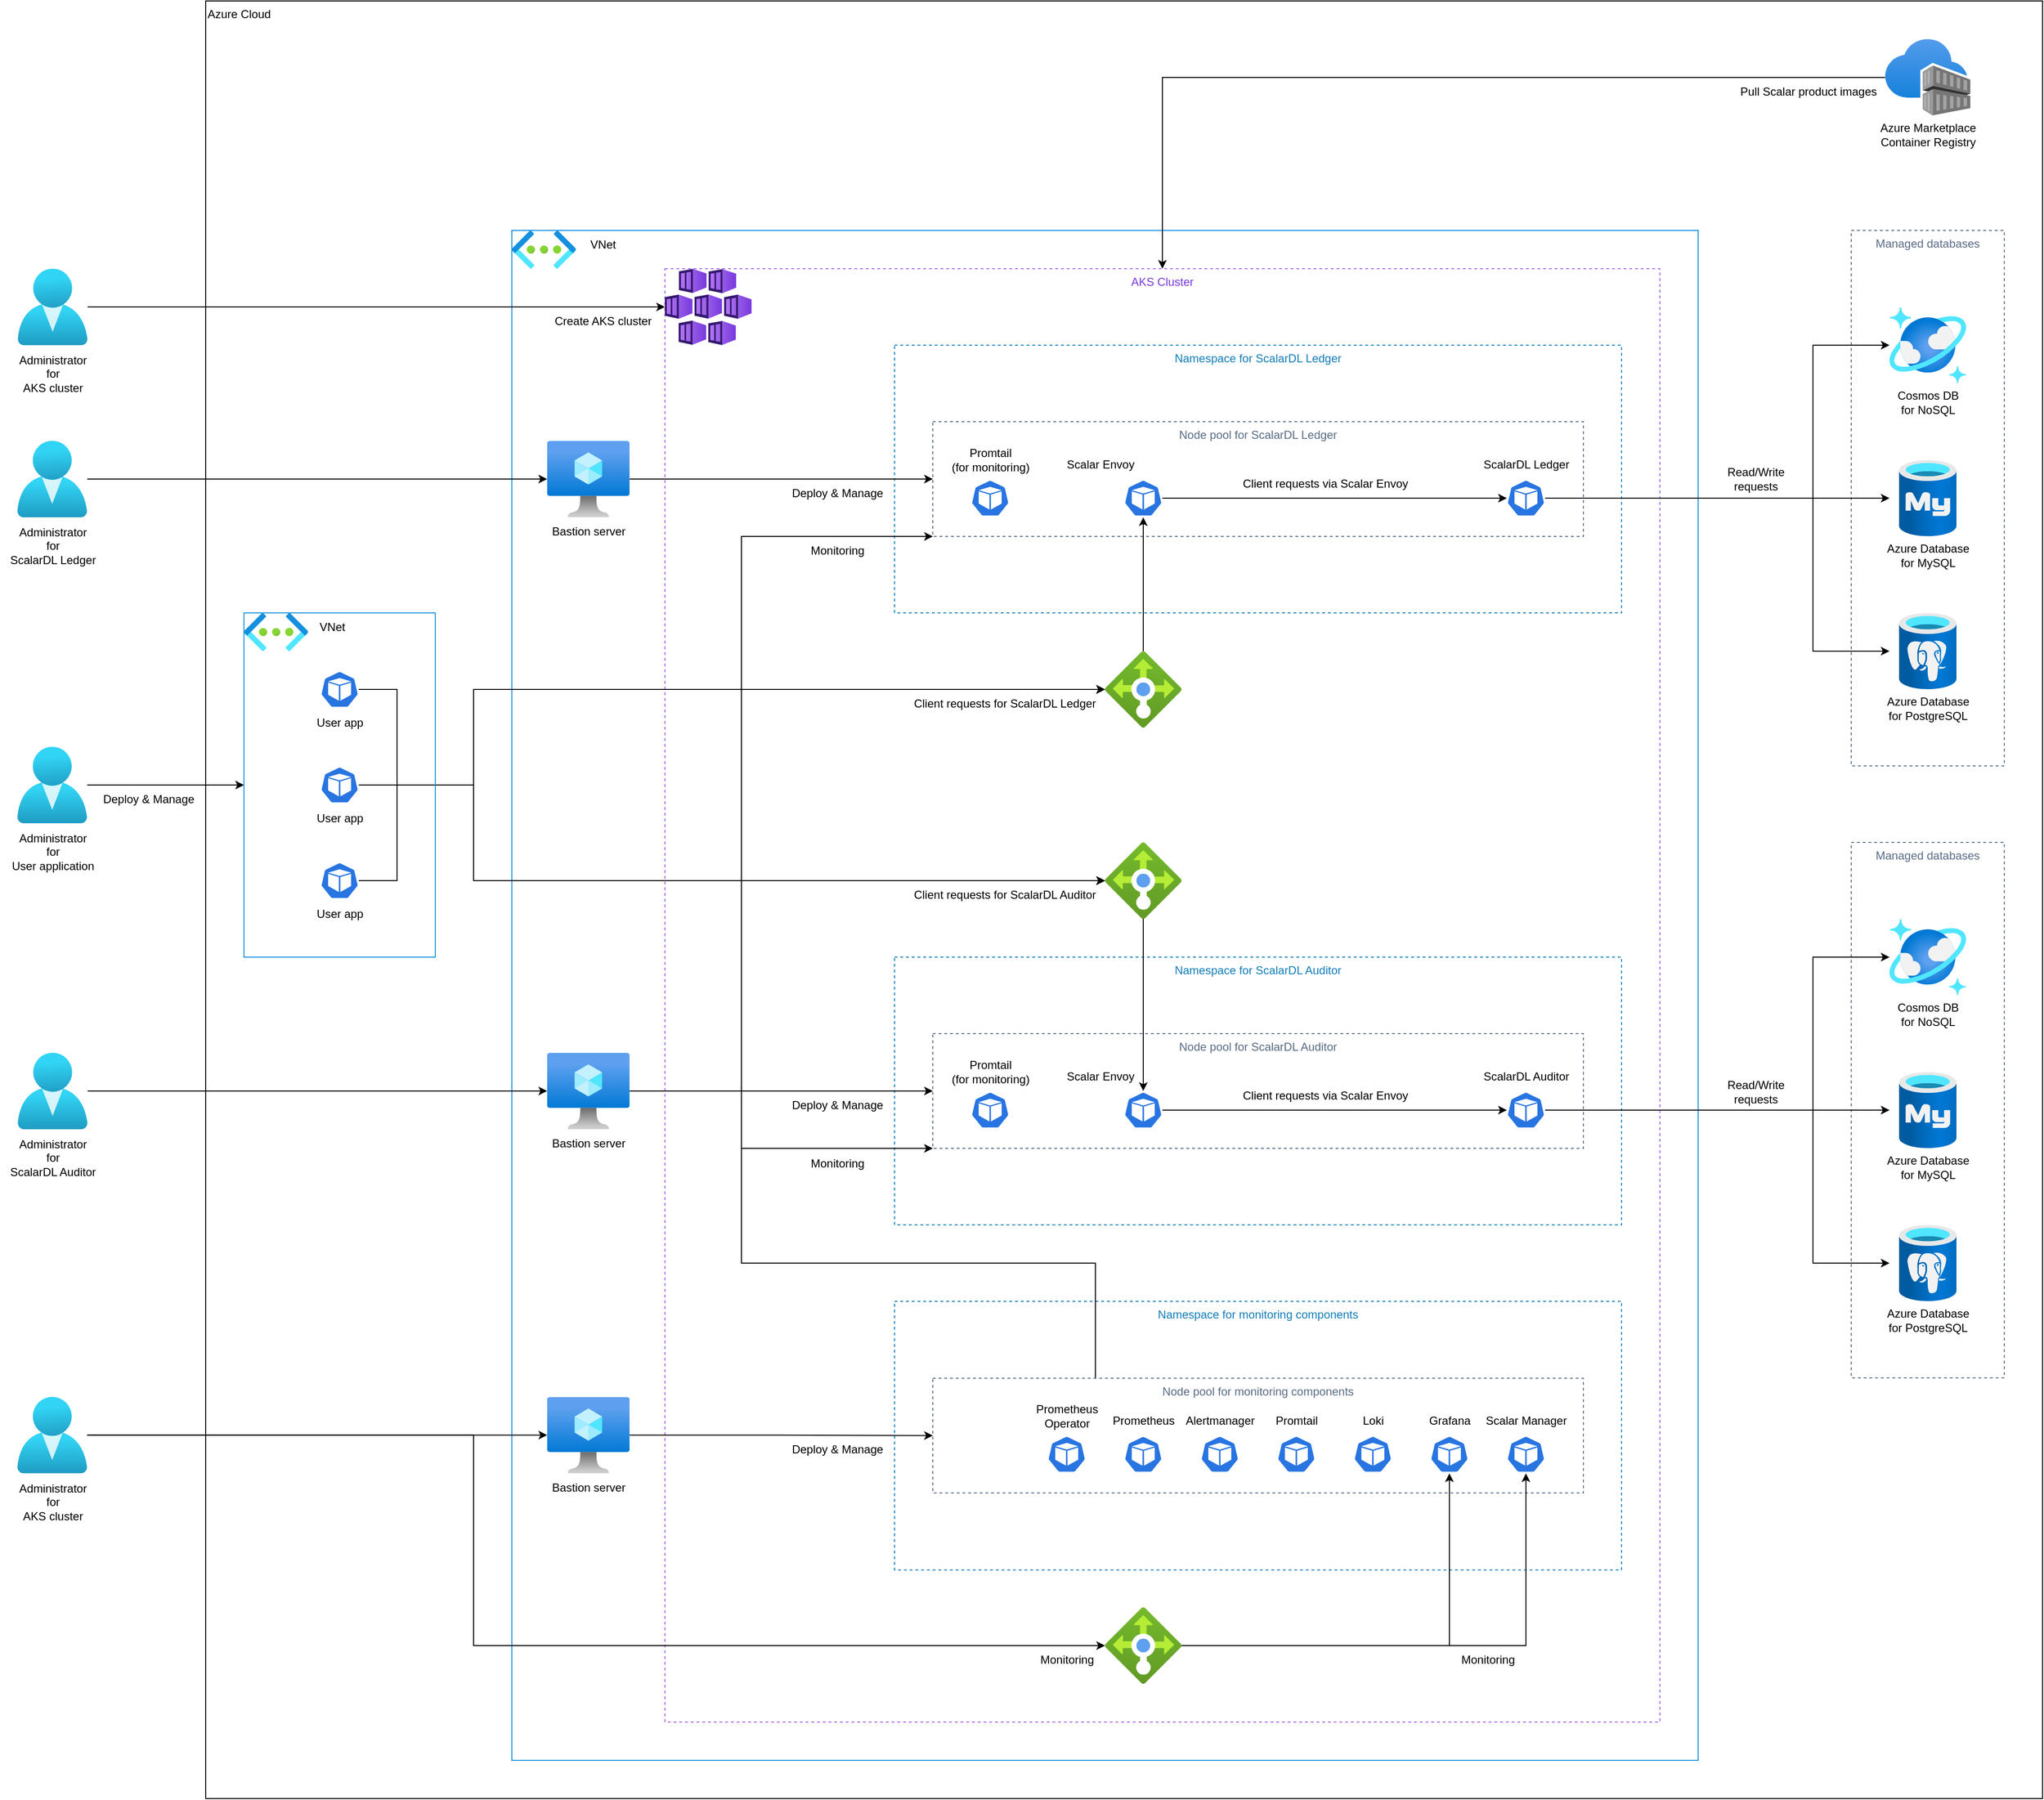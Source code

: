 <mxfile version="21.5.0" type="google">
  <diagram id="od8Rnb8N7IRgNO0WA-l_" name="ページ1">
    <mxGraphModel grid="1" page="1" gridSize="10" guides="1" tooltips="1" connect="1" arrows="1" fold="1" pageScale="1" pageWidth="827" pageHeight="1169" math="0" shadow="0">
      <root>
        <mxCell id="0" />
        <mxCell id="1" parent="0" />
        <mxCell id="UtOP1kqGwqF7ZHsXyCKP-4" style="edgeStyle=orthogonalEdgeStyle;rounded=0;orthogonalLoop=1;jettySize=auto;html=1;" edge="1" parent="1" source="lfk6WiDXfvXD1CINPozg-5" target="ld51Vf0XXrK7iPBP93IV-2">
          <mxGeometry relative="1" as="geometry">
            <Array as="points">
              <mxPoint x="-880" y="800" />
              <mxPoint x="-880" y="900" />
              <mxPoint x="-800" y="900" />
              <mxPoint x="-800" y="1000" />
            </Array>
            <mxPoint x="-920" y="812.96" as="sourcePoint" />
            <mxPoint x="-140" y="1000.034" as="targetPoint" />
          </mxGeometry>
        </mxCell>
        <mxCell id="UtOP1kqGwqF7ZHsXyCKP-8" style="edgeStyle=orthogonalEdgeStyle;rounded=0;orthogonalLoop=1;jettySize=auto;html=1;" edge="1" parent="1" source="lfk6WiDXfvXD1CINPozg-6" target="ld51Vf0XXrK7iPBP93IV-2">
          <mxGeometry relative="1" as="geometry">
            <Array as="points">
              <mxPoint x="-880" y="1000" />
              <mxPoint x="-880" y="900" />
              <mxPoint x="-800" y="900" />
              <mxPoint x="-800" y="1000" />
            </Array>
            <mxPoint x="-920" y="987.04" as="sourcePoint" />
            <mxPoint x="-140" y="1000.034" as="targetPoint" />
          </mxGeometry>
        </mxCell>
        <mxCell id="UtOP1kqGwqF7ZHsXyCKP-2" style="edgeStyle=orthogonalEdgeStyle;rounded=0;orthogonalLoop=1;jettySize=auto;html=1;" edge="1" parent="1" source="lfk6WiDXfvXD1CINPozg-5" target="ld51Vf0XXrK7iPBP93IV-1">
          <mxGeometry relative="1" as="geometry">
            <Array as="points">
              <mxPoint x="-880" y="800" />
              <mxPoint x="-880" y="900" />
              <mxPoint x="-800" y="900" />
              <mxPoint x="-800" y="800" />
            </Array>
            <mxPoint x="-920" y="812.96" as="sourcePoint" />
            <mxPoint x="-140" y="800.0" as="targetPoint" />
          </mxGeometry>
        </mxCell>
        <mxCell id="UtOP1kqGwqF7ZHsXyCKP-3" style="edgeStyle=orthogonalEdgeStyle;rounded=0;orthogonalLoop=1;jettySize=auto;html=1;strokeWidth=1;" edge="1" parent="1" source="lfk6WiDXfvXD1CINPozg-6" target="ld51Vf0XXrK7iPBP93IV-1">
          <mxGeometry relative="1" as="geometry">
            <Array as="points">
              <mxPoint x="-880" y="1000" />
              <mxPoint x="-880" y="900" />
              <mxPoint x="-800" y="900" />
              <mxPoint x="-800" y="800" />
            </Array>
            <mxPoint x="-920" y="987.04" as="sourcePoint" />
            <mxPoint x="-140" y="800.0" as="targetPoint" />
          </mxGeometry>
        </mxCell>
        <mxCell id="4RMlaNEZ_JUuQXNBITAf-29" value="AKS Cluster" style="fillColor=none;strokeColor=#a265ec;dashed=1;verticalAlign=top;fontStyle=0;fontColor=#7a3ddd;strokeWidth=1;" vertex="1" parent="1">
          <mxGeometry x="-600" y="360" width="1040" height="1520" as="geometry" />
        </mxCell>
        <mxCell id="4RMlaNEZ_JUuQXNBITAf-21" value="" style="fillColor=none;strokeColor=#1490df;verticalAlign=top;fontStyle=0;fontColor=#5A6C86;fontFamily=Helvetica;fontSize=12;align=left;" vertex="1" parent="1">
          <mxGeometry x="-760" y="320" width="1240" height="1600" as="geometry" />
        </mxCell>
        <mxCell id="4RMlaNEZ_JUuQXNBITAf-16" value="Azure Cloud" style="fillColor=none;strokeColor=#000000;verticalAlign=top;fontStyle=0;fontColor=#000000;fontFamily=Helvetica;fontSize=12;align=left;" vertex="1" parent="1">
          <mxGeometry x="-1080" y="80" width="1920" height="1880" as="geometry" />
        </mxCell>
        <mxCell id="UtOP1kqGwqF7ZHsXyCKP-1" style="edgeStyle=orthogonalEdgeStyle;rounded=0;orthogonalLoop=1;jettySize=auto;html=1;" edge="1" parent="1" source="lfk6WiDXfvXD1CINPozg-4" target="ld51Vf0XXrK7iPBP93IV-1">
          <mxGeometry relative="1" as="geometry">
            <Array as="points">
              <mxPoint x="-800" y="900" />
              <mxPoint x="-800" y="800" />
            </Array>
            <mxPoint x="-920" y="900.04" as="sourcePoint" />
            <mxPoint x="-140" y="800.0" as="targetPoint" />
          </mxGeometry>
        </mxCell>
        <mxCell id="UtOP1kqGwqF7ZHsXyCKP-7" style="edgeStyle=orthogonalEdgeStyle;rounded=0;orthogonalLoop=1;jettySize=auto;html=1;" edge="1" parent="1" source="lfk6WiDXfvXD1CINPozg-4" target="ld51Vf0XXrK7iPBP93IV-2">
          <mxGeometry relative="1" as="geometry">
            <Array as="points">
              <mxPoint x="-800" y="900" />
              <mxPoint x="-800" y="1000" />
            </Array>
            <mxPoint x="-920" y="900.04" as="sourcePoint" />
            <mxPoint x="-140" y="1000.034" as="targetPoint" />
          </mxGeometry>
        </mxCell>
        <mxCell id="_7Zfx2WeEvOsrcjYOMyE-3" value="Namespace for ScalarDL Ledger" style="fillColor=none;strokeColor=#147EBA;dashed=1;verticalAlign=top;fontStyle=0;fontColor=#147EBA;whiteSpace=wrap;html=1;" vertex="1" parent="1">
          <mxGeometry x="-360" y="440" width="760" height="280" as="geometry" />
        </mxCell>
        <mxCell id="_7Zfx2WeEvOsrcjYOMyE-7" value="Namespace for&amp;nbsp;monitoring components" style="fillColor=none;strokeColor=#147EBA;dashed=1;verticalAlign=top;fontStyle=0;fontColor=#147EBA;whiteSpace=wrap;html=1;" vertex="1" parent="1">
          <mxGeometry x="-360" y="1440" width="760" height="280.84" as="geometry" />
        </mxCell>
        <mxCell id="_7Zfx2WeEvOsrcjYOMyE-4" value="Namespace for ScalarDL Auditor" style="fillColor=none;strokeColor=#147EBA;dashed=1;verticalAlign=top;fontStyle=0;fontColor=#147EBA;whiteSpace=wrap;html=1;" vertex="1" parent="1">
          <mxGeometry x="-360" y="1080" width="760" height="280" as="geometry" />
        </mxCell>
        <mxCell id="XumjTPw2hBYQ-sRrh7FU-35" style="edgeStyle=orthogonalEdgeStyle;rounded=0;orthogonalLoop=1;jettySize=auto;html=1;fontFamily=Helvetica;fontSize=12;fontColor=#D05C17;" edge="1" parent="1" source="rG4Chw25xC7ntbcP7RaF-3" target="4RMlaNEZ_JUuQXNBITAf-24">
          <mxGeometry relative="1" as="geometry">
            <mxPoint x="-1203.636" y="580.619" as="sourcePoint" />
            <mxPoint x="-720" y="580" as="targetPoint" />
          </mxGeometry>
        </mxCell>
        <mxCell id="XumjTPw2hBYQ-sRrh7FU-36" value="Managed databases" style="fillColor=none;strokeColor=#5A6C86;dashed=1;verticalAlign=top;fontStyle=0;fontColor=#5A6C86;fontFamily=Helvetica;fontSize=12;" vertex="1" parent="1">
          <mxGeometry x="640" y="320" width="160" height="560" as="geometry" />
        </mxCell>
        <mxCell id="eG7ZQN_vo8qLT-gt9y6S-23" style="edgeStyle=orthogonalEdgeStyle;rounded=0;orthogonalLoop=1;jettySize=auto;html=1;entryX=0;entryY=0.5;entryDx=0;entryDy=0;entryPerimeter=0;" edge="1" parent="1" source="lfk6WiDXfvXD1CINPozg-9">
          <mxGeometry relative="1" as="geometry">
            <Array as="points">
              <mxPoint x="600" y="600" />
              <mxPoint x="600" y="440" />
            </Array>
            <mxPoint x="320" y="600.048" as="sourcePoint" />
            <mxPoint x="680" y="440" as="targetPoint" />
          </mxGeometry>
        </mxCell>
        <mxCell id="eG7ZQN_vo8qLT-gt9y6S-40" style="edgeStyle=orthogonalEdgeStyle;rounded=0;orthogonalLoop=1;jettySize=auto;html=1;" edge="1" parent="1" source="lfk6WiDXfvXD1CINPozg-9">
          <mxGeometry relative="1" as="geometry">
            <Array as="points">
              <mxPoint x="600" y="600" />
              <mxPoint x="600" y="760" />
            </Array>
            <mxPoint x="320" y="600.048" as="sourcePoint" />
            <mxPoint x="680" y="760" as="targetPoint" />
          </mxGeometry>
        </mxCell>
        <mxCell id="eG7ZQN_vo8qLT-gt9y6S-41" style="edgeStyle=orthogonalEdgeStyle;rounded=0;orthogonalLoop=1;jettySize=auto;html=1;" edge="1" parent="1" source="lfk6WiDXfvXD1CINPozg-9">
          <mxGeometry relative="1" as="geometry">
            <Array as="points" />
            <mxPoint x="320" y="600.048" as="sourcePoint" />
            <mxPoint x="680" y="600" as="targetPoint" />
          </mxGeometry>
        </mxCell>
        <mxCell id="XumjTPw2hBYQ-sRrh7FU-22" value="Node pool for ScalarDL Ledger" style="fillColor=none;strokeColor=#5A6C86;dashed=1;verticalAlign=top;fontStyle=0;fontColor=#5A6C86;fontFamily=Helvetica;fontSize=12;" vertex="1" parent="1">
          <mxGeometry x="-320" y="520" width="680" height="120" as="geometry" />
        </mxCell>
        <mxCell id="XumjTPw2hBYQ-sRrh7FU-33" value="" style="edgeStyle=orthogonalEdgeStyle;rounded=0;orthogonalLoop=1;jettySize=auto;html=1;fontFamily=Helvetica;fontSize=12;fontColor=#D05C17;entryX=0;entryY=0.5;entryDx=0;entryDy=0;" edge="1" parent="1" source="4RMlaNEZ_JUuQXNBITAf-24" target="XumjTPw2hBYQ-sRrh7FU-22">
          <mxGeometry relative="1" as="geometry">
            <mxPoint x="-640.0" y="580" as="sourcePoint" />
            <Array as="points" />
          </mxGeometry>
        </mxCell>
        <mxCell id="eG7ZQN_vo8qLT-gt9y6S-7" value="ScalarDL Ledger" style="text;html=1;align=center;verticalAlign=middle;resizable=0;points=[];autosize=1;strokeColor=none;fillColor=none;" vertex="1" parent="1">
          <mxGeometry x="245" y="550" width="110" height="30" as="geometry" />
        </mxCell>
        <mxCell id="eG7ZQN_vo8qLT-gt9y6S-8" value="Scalar Envoy" style="text;html=1;align=center;verticalAlign=middle;resizable=0;points=[];autosize=1;strokeColor=none;fillColor=none;" vertex="1" parent="1">
          <mxGeometry x="-190" y="550" width="90" height="30" as="geometry" />
        </mxCell>
        <mxCell id="eG7ZQN_vo8qLT-gt9y6S-24" style="edgeStyle=orthogonalEdgeStyle;rounded=0;orthogonalLoop=1;jettySize=auto;html=1;" edge="1" parent="1" source="lfk6WiDXfvXD1CINPozg-8" target="lfk6WiDXfvXD1CINPozg-9">
          <mxGeometry relative="1" as="geometry">
            <mxPoint x="-80" y="600.0" as="sourcePoint" />
            <mxPoint x="280" y="600.048" as="targetPoint" />
          </mxGeometry>
        </mxCell>
        <mxCell id="eG7ZQN_vo8qLT-gt9y6S-36" value="Bastion server" style="text;html=1;align=center;verticalAlign=middle;resizable=0;points=[];autosize=1;strokeColor=none;fillColor=none;" vertex="1" parent="1">
          <mxGeometry x="-729.99" y="620.0" width="100" height="30" as="geometry" />
        </mxCell>
        <mxCell id="eG7ZQN_vo8qLT-gt9y6S-38" value="Deploy &amp;amp; Manage" style="text;html=1;align=center;verticalAlign=middle;resizable=0;points=[];autosize=1;strokeColor=none;fillColor=none;" vertex="1" parent="1">
          <mxGeometry x="-480" y="580" width="120" height="30" as="geometry" />
        </mxCell>
        <mxCell id="eG7ZQN_vo8qLT-gt9y6S-51" value="Administrator&lt;br&gt;for&lt;br&gt;ScalarDL Ledger" style="text;html=1;align=center;verticalAlign=middle;resizable=0;points=[];autosize=1;strokeColor=none;fillColor=none;" vertex="1" parent="1">
          <mxGeometry x="-1295" y="620" width="110" height="60" as="geometry" />
        </mxCell>
        <mxCell id="tqQFtVf9cBMd6XpxgD0x-10" style="edgeStyle=orthogonalEdgeStyle;rounded=0;orthogonalLoop=1;jettySize=auto;html=1;entryX=0.5;entryY=0;entryDx=0;entryDy=0;" edge="1" parent="1" source="4RMlaNEZ_JUuQXNBITAf-2" target="4RMlaNEZ_JUuQXNBITAf-29">
          <mxGeometry relative="1" as="geometry">
            <Array as="points">
              <mxPoint x="-80" y="160" />
            </Array>
            <mxPoint x="680" y="160" as="sourcePoint" />
            <mxPoint x="-20" y="360" as="targetPoint" />
          </mxGeometry>
        </mxCell>
        <mxCell id="eG7ZQN_vo8qLT-gt9y6S-57" value="Pull Scalar product images" style="text;html=1;align=center;verticalAlign=middle;resizable=0;points=[];autosize=1;strokeColor=none;fillColor=none;" vertex="1" parent="1">
          <mxGeometry x="510" y="160" width="170" height="30" as="geometry" />
        </mxCell>
        <mxCell id="eG7ZQN_vo8qLT-gt9y6S-59" value="Create AKS cluster" style="text;html=1;align=center;verticalAlign=middle;resizable=0;points=[];autosize=1;strokeColor=none;fillColor=none;" vertex="1" parent="1">
          <mxGeometry x="-725" y="400" width="120" height="30" as="geometry" />
        </mxCell>
        <mxCell id="eG7ZQN_vo8qLT-gt9y6S-67" value="Promtail&lt;br&gt;(for monitoring)" style="text;html=1;align=center;verticalAlign=middle;resizable=0;points=[];autosize=1;strokeColor=none;fillColor=none;" vertex="1" parent="1">
          <mxGeometry x="-310" y="540" width="100" height="40" as="geometry" />
        </mxCell>
        <mxCell id="eG7ZQN_vo8qLT-gt9y6S-73" value="Client requests via Scalar Envoy" style="text;html=1;align=center;verticalAlign=middle;resizable=0;points=[];autosize=1;strokeColor=none;fillColor=none;" vertex="1" parent="1">
          <mxGeometry x="-10" y="570" width="200" height="30" as="geometry" />
        </mxCell>
        <mxCell id="eG7ZQN_vo8qLT-gt9y6S-74" value="Read/Write&lt;br&gt;requests" style="text;html=1;align=center;verticalAlign=middle;resizable=0;points=[];autosize=1;strokeColor=none;fillColor=none;" vertex="1" parent="1">
          <mxGeometry x="500" y="560.0" width="80" height="40" as="geometry" />
        </mxCell>
        <mxCell id="UtOP1kqGwqF7ZHsXyCKP-9" style="edgeStyle=orthogonalEdgeStyle;rounded=0;orthogonalLoop=1;jettySize=auto;html=1;entryX=0.5;entryY=1;entryDx=0;entryDy=0;entryPerimeter=0;" edge="1" parent="1" source="ld51Vf0XXrK7iPBP93IV-1" target="lfk6WiDXfvXD1CINPozg-8">
          <mxGeometry relative="1" as="geometry">
            <mxPoint x="-100" y="612.841" as="targetPoint" />
            <mxPoint x="-100" y="760" as="sourcePoint" />
          </mxGeometry>
        </mxCell>
        <mxCell id="kts-2amzLd4KtE07fWtA-69" value="Managed databases" style="fillColor=none;strokeColor=#5A6C86;dashed=1;verticalAlign=top;fontStyle=0;fontColor=#5A6C86;fontFamily=Helvetica;fontSize=12;" vertex="1" parent="1">
          <mxGeometry x="640" y="960.0" width="160" height="560" as="geometry" />
        </mxCell>
        <mxCell id="_7Zfx2WeEvOsrcjYOMyE-21" style="edgeStyle=orthogonalEdgeStyle;rounded=0;orthogonalLoop=1;jettySize=auto;html=1;entryX=0;entryY=1;entryDx=0;entryDy=0;exitX=0.25;exitY=0;exitDx=0;exitDy=0;" edge="1" parent="1" source="kts-2amzLd4KtE07fWtA-80" target="kts-2amzLd4KtE07fWtA-81">
          <mxGeometry relative="1" as="geometry">
            <Array as="points">
              <mxPoint x="-150" y="1400" />
              <mxPoint x="-520" y="1400" />
              <mxPoint x="-520" y="1280" />
            </Array>
          </mxGeometry>
        </mxCell>
        <mxCell id="_7Zfx2WeEvOsrcjYOMyE-22" style="edgeStyle=orthogonalEdgeStyle;rounded=0;orthogonalLoop=1;jettySize=auto;html=1;entryX=0;entryY=1;entryDx=0;entryDy=0;exitX=0.25;exitY=0;exitDx=0;exitDy=0;" edge="1" parent="1" source="kts-2amzLd4KtE07fWtA-80" target="XumjTPw2hBYQ-sRrh7FU-22">
          <mxGeometry relative="1" as="geometry">
            <Array as="points">
              <mxPoint x="-150" y="1400" />
              <mxPoint x="-520" y="1400" />
              <mxPoint x="-520" y="640" />
            </Array>
          </mxGeometry>
        </mxCell>
        <mxCell id="kts-2amzLd4KtE07fWtA-80" value="Node pool for monitoring components" style="fillColor=none;strokeColor=#5A6C86;dashed=1;verticalAlign=top;fontStyle=0;fontColor=#5A6C86;fontFamily=Helvetica;fontSize=12;" vertex="1" parent="1">
          <mxGeometry x="-320" y="1520.42" width="680" height="120" as="geometry" />
        </mxCell>
        <mxCell id="kts-2amzLd4KtE07fWtA-81" value="Node pool for ScalarDL Auditor" style="fillColor=none;strokeColor=#5A6C86;dashed=1;verticalAlign=top;fontStyle=0;fontColor=#5A6C86;fontFamily=Helvetica;fontSize=12;" vertex="1" parent="1">
          <mxGeometry x="-320" y="1160" width="680" height="120" as="geometry" />
        </mxCell>
        <mxCell id="kts-2amzLd4KtE07fWtA-85" value="ScalarDL Auditor" style="text;html=1;align=center;verticalAlign=middle;resizable=0;points=[];autosize=1;strokeColor=none;fillColor=none;" vertex="1" parent="1">
          <mxGeometry x="245" y="1190" width="110" height="30" as="geometry" />
        </mxCell>
        <mxCell id="kts-2amzLd4KtE07fWtA-86" value="Scalar Envoy" style="text;html=1;align=center;verticalAlign=middle;resizable=0;points=[];autosize=1;strokeColor=none;fillColor=none;" vertex="1" parent="1">
          <mxGeometry x="-190" y="1190" width="90" height="30" as="geometry" />
        </mxCell>
        <mxCell id="kts-2amzLd4KtE07fWtA-87" value="Prometheus&lt;br&gt;Operator" style="text;html=1;align=center;verticalAlign=middle;resizable=0;points=[];autosize=1;strokeColor=none;fillColor=none;" vertex="1" parent="1">
          <mxGeometry x="-225" y="1539.92" width="90" height="40" as="geometry" />
        </mxCell>
        <mxCell id="kts-2amzLd4KtE07fWtA-88" value="Prometheus" style="text;html=1;align=center;verticalAlign=middle;resizable=0;points=[];autosize=1;strokeColor=none;fillColor=none;" vertex="1" parent="1">
          <mxGeometry x="-145" y="1549.92" width="90" height="30" as="geometry" />
        </mxCell>
        <mxCell id="kts-2amzLd4KtE07fWtA-89" value="Grafana" style="text;html=1;align=center;verticalAlign=middle;resizable=0;points=[];autosize=1;strokeColor=none;fillColor=none;" vertex="1" parent="1">
          <mxGeometry x="185" y="1549.92" width="70" height="30" as="geometry" />
        </mxCell>
        <mxCell id="kts-2amzLd4KtE07fWtA-90" value="Scalar Manager" style="text;html=1;align=center;verticalAlign=middle;resizable=0;points=[];autosize=1;strokeColor=none;fillColor=none;" vertex="1" parent="1">
          <mxGeometry x="245" y="1549.92" width="110" height="30" as="geometry" />
        </mxCell>
        <mxCell id="kts-2amzLd4KtE07fWtA-94" style="edgeStyle=orthogonalEdgeStyle;rounded=0;orthogonalLoop=1;jettySize=auto;html=1;" edge="1" parent="1" source="lfk6WiDXfvXD1CINPozg-11" target="lfk6WiDXfvXD1CINPozg-12">
          <mxGeometry relative="1" as="geometry">
            <mxPoint x="-80" y="1240.84" as="sourcePoint" />
            <mxPoint x="280" y="1240.861" as="targetPoint" />
          </mxGeometry>
        </mxCell>
        <mxCell id="kts-2amzLd4KtE07fWtA-99" value="Alertmanager" style="text;html=1;align=center;verticalAlign=middle;resizable=0;points=[];autosize=1;strokeColor=none;fillColor=none;" vertex="1" parent="1">
          <mxGeometry x="-70" y="1549.92" width="100" height="30" as="geometry" />
        </mxCell>
        <mxCell id="kts-2amzLd4KtE07fWtA-100" value="Monitoring" style="text;html=1;align=center;verticalAlign=middle;resizable=0;points=[];autosize=1;strokeColor=none;fillColor=none;" vertex="1" parent="1">
          <mxGeometry x="220" y="1800" width="80" height="30" as="geometry" />
        </mxCell>
        <mxCell id="kts-2amzLd4KtE07fWtA-101" value="Bastion server" style="text;html=1;align=center;verticalAlign=middle;resizable=0;points=[];autosize=1;strokeColor=none;fillColor=none;" vertex="1" parent="1">
          <mxGeometry x="-729.99" y="1260" width="100" height="30" as="geometry" />
        </mxCell>
        <mxCell id="kts-2amzLd4KtE07fWtA-102" value="Deploy &amp;amp; Manage" style="text;html=1;align=center;verticalAlign=middle;resizable=0;points=[];autosize=1;strokeColor=none;fillColor=none;" vertex="1" parent="1">
          <mxGeometry x="-480" y="1220" width="120" height="30" as="geometry" />
        </mxCell>
        <mxCell id="_7Zfx2WeEvOsrcjYOMyE-14" style="edgeStyle=orthogonalEdgeStyle;rounded=0;orthogonalLoop=1;jettySize=auto;html=1;entryX=0.5;entryY=1;entryDx=0;entryDy=0;entryPerimeter=0;" edge="1" parent="1" source="ld51Vf0XXrK7iPBP93IV-3" target="lfk6WiDXfvXD1CINPozg-21">
          <mxGeometry relative="1" as="geometry">
            <mxPoint x="220.022" y="1612.761" as="targetPoint" />
            <mxPoint x="-60" y="1800" as="sourcePoint" />
            <Array as="points">
              <mxPoint x="220" y="1800" />
            </Array>
          </mxGeometry>
        </mxCell>
        <mxCell id="_7Zfx2WeEvOsrcjYOMyE-15" style="edgeStyle=orthogonalEdgeStyle;rounded=0;orthogonalLoop=1;jettySize=auto;html=1;entryX=0.5;entryY=1;entryDx=0;entryDy=0;entryPerimeter=0;" edge="1" parent="1" source="ld51Vf0XXrK7iPBP93IV-3" target="lfk6WiDXfvXD1CINPozg-22">
          <mxGeometry relative="1" as="geometry">
            <mxPoint x="300.022" y="1612.761" as="targetPoint" />
            <mxPoint x="-60" y="1800" as="sourcePoint" />
            <Array as="points">
              <mxPoint x="300" y="1800" />
            </Array>
          </mxGeometry>
        </mxCell>
        <mxCell id="kts-2amzLd4KtE07fWtA-106" value="Monitoring" style="text;html=1;align=center;verticalAlign=middle;resizable=0;points=[];autosize=1;strokeColor=none;fillColor=none;" vertex="1" parent="1">
          <mxGeometry x="-220" y="1800" width="80" height="30" as="geometry" />
        </mxCell>
        <mxCell id="kts-2amzLd4KtE07fWtA-114" value="Loki" style="text;html=1;align=center;verticalAlign=middle;resizable=0;points=[];autosize=1;strokeColor=none;fillColor=none;" vertex="1" parent="1">
          <mxGeometry x="115" y="1549.92" width="50" height="30" as="geometry" />
        </mxCell>
        <mxCell id="kts-2amzLd4KtE07fWtA-115" value="Promtail" style="text;html=1;align=center;verticalAlign=middle;resizable=0;points=[];autosize=1;strokeColor=none;fillColor=none;" vertex="1" parent="1">
          <mxGeometry x="25" y="1549.92" width="70" height="30" as="geometry" />
        </mxCell>
        <mxCell id="kts-2amzLd4KtE07fWtA-117" value="Promtail&lt;br&gt;(for monitoring)" style="text;html=1;align=center;verticalAlign=middle;resizable=0;points=[];autosize=1;strokeColor=none;fillColor=none;" vertex="1" parent="1">
          <mxGeometry x="-310" y="1180" width="100" height="40" as="geometry" />
        </mxCell>
        <mxCell id="kts-2amzLd4KtE07fWtA-121" value="Client requests via Scalar Envoy" style="text;html=1;align=center;verticalAlign=middle;resizable=0;points=[];autosize=1;strokeColor=none;fillColor=none;" vertex="1" parent="1">
          <mxGeometry x="-10" y="1210" width="200" height="30" as="geometry" />
        </mxCell>
        <mxCell id="kts-2amzLd4KtE07fWtA-122" value="Read/Write&lt;br&gt;requests" style="text;html=1;align=center;verticalAlign=middle;resizable=0;points=[];autosize=1;strokeColor=none;fillColor=none;" vertex="1" parent="1">
          <mxGeometry x="500" y="1200.84" width="80" height="40" as="geometry" />
        </mxCell>
        <mxCell id="kts-2amzLd4KtE07fWtA-123" value="Deploy &amp;amp; Manage" style="text;html=1;align=center;verticalAlign=middle;resizable=0;points=[];autosize=1;strokeColor=none;fillColor=none;" vertex="1" parent="1">
          <mxGeometry x="-480" y="1580" width="120" height="30" as="geometry" />
        </mxCell>
        <mxCell id="UtOP1kqGwqF7ZHsXyCKP-10" style="edgeStyle=orthogonalEdgeStyle;rounded=0;orthogonalLoop=1;jettySize=auto;html=1;entryX=0.5;entryY=0;entryDx=0;entryDy=0;entryPerimeter=0;" edge="1" parent="1" source="ld51Vf0XXrK7iPBP93IV-2" target="lfk6WiDXfvXD1CINPozg-11">
          <mxGeometry relative="1" as="geometry">
            <mxPoint x="-100" y="1227.999" as="targetPoint" />
            <mxPoint x="-100" y="1040" as="sourcePoint" />
          </mxGeometry>
        </mxCell>
        <mxCell id="kts-2amzLd4KtE07fWtA-127" value="Administrator&lt;br&gt;for&lt;br&gt;ScalarDL Auditor" style="text;html=1;align=center;verticalAlign=middle;resizable=0;points=[];autosize=1;strokeColor=none;fillColor=none;" vertex="1" parent="1">
          <mxGeometry x="-1295" y="1260" width="110" height="60" as="geometry" />
        </mxCell>
        <mxCell id="kts-2amzLd4KtE07fWtA-133" value="Administrator&lt;br&gt;for&lt;br&gt;User application" style="text;html=1;align=center;verticalAlign=middle;resizable=0;points=[];autosize=1;strokeColor=none;fillColor=none;" vertex="1" parent="1">
          <mxGeometry x="-1295" y="940" width="110" height="60" as="geometry" />
        </mxCell>
        <mxCell id="kts-2amzLd4KtE07fWtA-145" value="Deploy &amp;amp; Manage" style="text;html=1;align=center;verticalAlign=middle;resizable=0;points=[];autosize=1;strokeColor=none;fillColor=none;" vertex="1" parent="1">
          <mxGeometry x="-1200" y="900" width="120" height="30" as="geometry" />
        </mxCell>
        <mxCell id="UtOP1kqGwqF7ZHsXyCKP-11" value="Client requests for ScalarDL Ledger" style="text;html=1;align=center;verticalAlign=middle;resizable=0;points=[];autosize=1;strokeColor=none;fillColor=none;" vertex="1" parent="1">
          <mxGeometry x="-350" y="800" width="210" height="30" as="geometry" />
        </mxCell>
        <mxCell id="UtOP1kqGwqF7ZHsXyCKP-12" value="Client requests for ScalarDL Auditor" style="text;html=1;align=center;verticalAlign=middle;resizable=0;points=[];autosize=1;strokeColor=none;fillColor=none;" vertex="1" parent="1">
          <mxGeometry x="-350" y="1000" width="210" height="30" as="geometry" />
        </mxCell>
        <mxCell id="yIkkksGHY--DXV_cxmRt-3" style="edgeStyle=orthogonalEdgeStyle;rounded=0;orthogonalLoop=1;jettySize=auto;html=1;" edge="1" parent="1" source="rG4Chw25xC7ntbcP7RaF-1">
          <mxGeometry relative="1" as="geometry">
            <mxPoint x="-1203.636" y="400" as="sourcePoint" />
            <mxPoint x="-600" y="400" as="targetPoint" />
          </mxGeometry>
        </mxCell>
        <mxCell id="yIkkksGHY--DXV_cxmRt-2" value="Administrator&lt;br&gt;for&lt;br&gt;AKS cluster" style="text;html=1;align=center;verticalAlign=middle;resizable=0;points=[];autosize=1;strokeColor=none;fillColor=none;" vertex="1" parent="1">
          <mxGeometry x="-1285" y="440" width="90" height="60" as="geometry" />
        </mxCell>
        <mxCell id="_7Zfx2WeEvOsrcjYOMyE-12" style="edgeStyle=orthogonalEdgeStyle;rounded=0;orthogonalLoop=1;jettySize=auto;html=1;" edge="1" parent="1" source="rG4Chw25xC7ntbcP7RaF-6" target="4RMlaNEZ_JUuQXNBITAf-28">
          <mxGeometry relative="1" as="geometry">
            <mxPoint x="-1203.636" y="1580.42" as="sourcePoint" />
            <Array as="points" />
            <mxPoint x="-720" y="1579.857" as="targetPoint" />
          </mxGeometry>
        </mxCell>
        <mxCell id="_7Zfx2WeEvOsrcjYOMyE-13" style="edgeStyle=orthogonalEdgeStyle;rounded=0;orthogonalLoop=1;jettySize=auto;html=1;" edge="1" parent="1" source="rG4Chw25xC7ntbcP7RaF-6" target="ld51Vf0XXrK7iPBP93IV-3">
          <mxGeometry relative="1" as="geometry">
            <Array as="points">
              <mxPoint x="-800" y="1580" />
              <mxPoint x="-800" y="1800" />
            </Array>
            <mxPoint x="-1203.636" y="1580.381" as="sourcePoint" />
            <mxPoint x="-140" y="1800" as="targetPoint" />
          </mxGeometry>
        </mxCell>
        <mxCell id="_7Zfx2WeEvOsrcjYOMyE-11" style="edgeStyle=orthogonalEdgeStyle;rounded=0;orthogonalLoop=1;jettySize=auto;html=1;" edge="1" parent="1" source="4RMlaNEZ_JUuQXNBITAf-28" target="kts-2amzLd4KtE07fWtA-80">
          <mxGeometry relative="1" as="geometry">
            <mxPoint x="-640" y="1580.42" as="sourcePoint" />
          </mxGeometry>
        </mxCell>
        <mxCell id="_7Zfx2WeEvOsrcjYOMyE-10" value="Bastion server" style="text;html=1;align=center;verticalAlign=middle;resizable=0;points=[];autosize=1;strokeColor=none;fillColor=none;" vertex="1" parent="1">
          <mxGeometry x="-730" y="1619.92" width="100" height="30" as="geometry" />
        </mxCell>
        <mxCell id="_7Zfx2WeEvOsrcjYOMyE-19" value="Administrator&lt;br&gt;for&lt;br&gt;AKS cluster" style="text;html=1;align=center;verticalAlign=middle;resizable=0;points=[];autosize=1;strokeColor=none;fillColor=none;" vertex="1" parent="1">
          <mxGeometry x="-1285" y="1620.42" width="90" height="60" as="geometry" />
        </mxCell>
        <mxCell id="_7Zfx2WeEvOsrcjYOMyE-23" value="Monitoring" style="text;html=1;align=center;verticalAlign=middle;resizable=0;points=[];autosize=1;strokeColor=none;fillColor=none;" vertex="1" parent="1">
          <mxGeometry x="-460" y="1280.84" width="80" height="30" as="geometry" />
        </mxCell>
        <mxCell id="_7Zfx2WeEvOsrcjYOMyE-24" value="Monitoring" style="text;html=1;align=center;verticalAlign=middle;resizable=0;points=[];autosize=1;strokeColor=none;fillColor=none;" vertex="1" parent="1">
          <mxGeometry x="-460" y="640" width="80" height="30" as="geometry" />
        </mxCell>
        <mxCell id="lfk6WiDXfvXD1CINPozg-1" value="User app" style="text;html=1;align=center;verticalAlign=middle;resizable=0;points=[];autosize=1;strokeColor=none;fillColor=none;" vertex="1" parent="1">
          <mxGeometry x="-975" y="820" width="70" height="30" as="geometry" />
        </mxCell>
        <mxCell id="lfk6WiDXfvXD1CINPozg-2" value="User app" style="text;html=1;align=center;verticalAlign=middle;resizable=0;points=[];autosize=1;strokeColor=none;fillColor=none;" vertex="1" parent="1">
          <mxGeometry x="-975" y="920" width="70" height="30" as="geometry" />
        </mxCell>
        <mxCell id="lfk6WiDXfvXD1CINPozg-3" value="User app" style="text;html=1;align=center;verticalAlign=middle;resizable=0;points=[];autosize=1;strokeColor=none;fillColor=none;" vertex="1" parent="1">
          <mxGeometry x="-975" y="1020.0" width="70" height="30" as="geometry" />
        </mxCell>
        <mxCell id="lfk6WiDXfvXD1CINPozg-4" value="" style="sketch=0;html=1;dashed=0;whitespace=wrap;fillColor=#2875E2;strokeColor=#ffffff;points=[[0.005,0.63,0],[0.1,0.2,0],[0.9,0.2,0],[0.5,0,0],[0.995,0.63,0],[0.72,0.99,0],[0.5,1,0],[0.28,0.99,0]];verticalLabelPosition=bottom;align=center;verticalAlign=top;shape=mxgraph.kubernetes.icon;prIcon=pod" vertex="1" parent="1">
          <mxGeometry x="-960" y="880" width="40" height="40" as="geometry" />
        </mxCell>
        <mxCell id="lfk6WiDXfvXD1CINPozg-5" value="" style="sketch=0;html=1;dashed=0;whitespace=wrap;fillColor=#2875E2;strokeColor=#ffffff;points=[[0.005,0.63,0],[0.1,0.2,0],[0.9,0.2,0],[0.5,0,0],[0.995,0.63,0],[0.72,0.99,0],[0.5,1,0],[0.28,0.99,0]];verticalLabelPosition=bottom;align=center;verticalAlign=top;shape=mxgraph.kubernetes.icon;prIcon=pod" vertex="1" parent="1">
          <mxGeometry x="-960" y="780" width="40" height="40" as="geometry" />
        </mxCell>
        <mxCell id="lfk6WiDXfvXD1CINPozg-6" value="" style="sketch=0;html=1;dashed=0;whitespace=wrap;fillColor=#2875E2;strokeColor=#ffffff;points=[[0.005,0.63,0],[0.1,0.2,0],[0.9,0.2,0],[0.5,0,0],[0.995,0.63,0],[0.72,0.99,0],[0.5,1,0],[0.28,0.99,0]];verticalLabelPosition=bottom;align=center;verticalAlign=top;shape=mxgraph.kubernetes.icon;prIcon=pod" vertex="1" parent="1">
          <mxGeometry x="-960" y="980" width="40" height="40" as="geometry" />
        </mxCell>
        <mxCell id="lfk6WiDXfvXD1CINPozg-7" value="" style="sketch=0;html=1;dashed=0;whitespace=wrap;fillColor=#2875E2;strokeColor=#ffffff;points=[[0.005,0.63,0],[0.1,0.2,0],[0.9,0.2,0],[0.5,0,0],[0.995,0.63,0],[0.72,0.99,0],[0.5,1,0],[0.28,0.99,0]];verticalLabelPosition=bottom;align=center;verticalAlign=top;shape=mxgraph.kubernetes.icon;prIcon=pod" vertex="1" parent="1">
          <mxGeometry x="-280" y="580" width="40" height="40" as="geometry" />
        </mxCell>
        <mxCell id="lfk6WiDXfvXD1CINPozg-8" value="" style="sketch=0;html=1;dashed=0;whitespace=wrap;fillColor=#2875E2;strokeColor=#ffffff;points=[[0.005,0.63,0],[0.1,0.2,0],[0.9,0.2,0],[0.5,0,0],[0.995,0.63,0],[0.72,0.99,0],[0.5,1,0],[0.28,0.99,0]];verticalLabelPosition=bottom;align=center;verticalAlign=top;shape=mxgraph.kubernetes.icon;prIcon=pod" vertex="1" parent="1">
          <mxGeometry x="-120" y="580" width="40" height="40" as="geometry" />
        </mxCell>
        <mxCell id="lfk6WiDXfvXD1CINPozg-9" value="" style="sketch=0;html=1;dashed=0;whitespace=wrap;fillColor=#2875E2;strokeColor=#ffffff;points=[[0.005,0.63,0],[0.1,0.2,0],[0.9,0.2,0],[0.5,0,0],[0.995,0.63,0],[0.72,0.99,0],[0.5,1,0],[0.28,0.99,0]];verticalLabelPosition=bottom;align=center;verticalAlign=top;shape=mxgraph.kubernetes.icon;prIcon=pod" vertex="1" parent="1">
          <mxGeometry x="280" y="580" width="40" height="40" as="geometry" />
        </mxCell>
        <mxCell id="lfk6WiDXfvXD1CINPozg-10" value="" style="sketch=0;html=1;dashed=0;whitespace=wrap;fillColor=#2875E2;strokeColor=#ffffff;points=[[0.005,0.63,0],[0.1,0.2,0],[0.9,0.2,0],[0.5,0,0],[0.995,0.63,0],[0.72,0.99,0],[0.5,1,0],[0.28,0.99,0]];verticalLabelPosition=bottom;align=center;verticalAlign=top;shape=mxgraph.kubernetes.icon;prIcon=pod" vertex="1" parent="1">
          <mxGeometry x="-280" y="1220" width="40" height="40" as="geometry" />
        </mxCell>
        <mxCell id="lfk6WiDXfvXD1CINPozg-11" value="" style="sketch=0;html=1;dashed=0;whitespace=wrap;fillColor=#2875E2;strokeColor=#ffffff;points=[[0.005,0.63,0],[0.1,0.2,0],[0.9,0.2,0],[0.5,0,0],[0.995,0.63,0],[0.72,0.99,0],[0.5,1,0],[0.28,0.99,0]];verticalLabelPosition=bottom;align=center;verticalAlign=top;shape=mxgraph.kubernetes.icon;prIcon=pod" vertex="1" parent="1">
          <mxGeometry x="-120" y="1220" width="40" height="40" as="geometry" />
        </mxCell>
        <mxCell id="lfk6WiDXfvXD1CINPozg-13" style="edgeStyle=orthogonalEdgeStyle;rounded=0;orthogonalLoop=1;jettySize=auto;html=1;" edge="1" parent="1" source="lfk6WiDXfvXD1CINPozg-12">
          <mxGeometry relative="1" as="geometry">
            <mxPoint x="680.0" y="1240" as="targetPoint" />
          </mxGeometry>
        </mxCell>
        <mxCell id="lfk6WiDXfvXD1CINPozg-14" style="edgeStyle=orthogonalEdgeStyle;rounded=0;orthogonalLoop=1;jettySize=auto;html=1;" edge="1" parent="1" source="lfk6WiDXfvXD1CINPozg-12">
          <mxGeometry relative="1" as="geometry">
            <Array as="points">
              <mxPoint x="600" y="1240" />
              <mxPoint x="600" y="1080" />
            </Array>
            <mxPoint x="680.0" y="1080" as="targetPoint" />
          </mxGeometry>
        </mxCell>
        <mxCell id="lfk6WiDXfvXD1CINPozg-15" style="edgeStyle=orthogonalEdgeStyle;rounded=0;orthogonalLoop=1;jettySize=auto;html=1;" edge="1" parent="1" source="lfk6WiDXfvXD1CINPozg-12">
          <mxGeometry relative="1" as="geometry">
            <Array as="points">
              <mxPoint x="600" y="1240" />
              <mxPoint x="600" y="1400" />
            </Array>
            <mxPoint x="680.0" y="1400" as="targetPoint" />
          </mxGeometry>
        </mxCell>
        <mxCell id="lfk6WiDXfvXD1CINPozg-12" value="" style="sketch=0;html=1;dashed=0;whitespace=wrap;fillColor=#2875E2;strokeColor=#ffffff;points=[[0.005,0.63,0],[0.1,0.2,0],[0.9,0.2,0],[0.5,0,0],[0.995,0.63,0],[0.72,0.99,0],[0.5,1,0],[0.28,0.99,0]];verticalLabelPosition=bottom;align=center;verticalAlign=top;shape=mxgraph.kubernetes.icon;prIcon=pod" vertex="1" parent="1">
          <mxGeometry x="280" y="1220" width="40" height="40" as="geometry" />
        </mxCell>
        <mxCell id="lfk6WiDXfvXD1CINPozg-16" value="" style="sketch=0;html=1;dashed=0;whitespace=wrap;fillColor=#2875E2;strokeColor=#ffffff;points=[[0.005,0.63,0],[0.1,0.2,0],[0.9,0.2,0],[0.5,0,0],[0.995,0.63,0],[0.72,0.99,0],[0.5,1,0],[0.28,0.99,0]];verticalLabelPosition=bottom;align=center;verticalAlign=top;shape=mxgraph.kubernetes.icon;prIcon=pod" vertex="1" parent="1">
          <mxGeometry x="-200" y="1579.92" width="40" height="40" as="geometry" />
        </mxCell>
        <mxCell id="lfk6WiDXfvXD1CINPozg-17" value="" style="sketch=0;html=1;dashed=0;whitespace=wrap;fillColor=#2875E2;strokeColor=#ffffff;points=[[0.005,0.63,0],[0.1,0.2,0],[0.9,0.2,0],[0.5,0,0],[0.995,0.63,0],[0.72,0.99,0],[0.5,1,0],[0.28,0.99,0]];verticalLabelPosition=bottom;align=center;verticalAlign=top;shape=mxgraph.kubernetes.icon;prIcon=pod" vertex="1" parent="1">
          <mxGeometry x="-120" y="1580.0" width="40" height="40" as="geometry" />
        </mxCell>
        <mxCell id="lfk6WiDXfvXD1CINPozg-18" value="" style="sketch=0;html=1;dashed=0;whitespace=wrap;fillColor=#2875E2;strokeColor=#ffffff;points=[[0.005,0.63,0],[0.1,0.2,0],[0.9,0.2,0],[0.5,0,0],[0.995,0.63,0],[0.72,0.99,0],[0.5,1,0],[0.28,0.99,0]];verticalLabelPosition=bottom;align=center;verticalAlign=top;shape=mxgraph.kubernetes.icon;prIcon=pod" vertex="1" parent="1">
          <mxGeometry x="-40" y="1579.92" width="40" height="40" as="geometry" />
        </mxCell>
        <mxCell id="lfk6WiDXfvXD1CINPozg-19" value="" style="sketch=0;html=1;dashed=0;whitespace=wrap;fillColor=#2875E2;strokeColor=#ffffff;points=[[0.005,0.63,0],[0.1,0.2,0],[0.9,0.2,0],[0.5,0,0],[0.995,0.63,0],[0.72,0.99,0],[0.5,1,0],[0.28,0.99,0]];verticalLabelPosition=bottom;align=center;verticalAlign=top;shape=mxgraph.kubernetes.icon;prIcon=pod" vertex="1" parent="1">
          <mxGeometry x="40" y="1579.92" width="40" height="40" as="geometry" />
        </mxCell>
        <mxCell id="lfk6WiDXfvXD1CINPozg-20" value="" style="sketch=0;html=1;dashed=0;whitespace=wrap;fillColor=#2875E2;strokeColor=#ffffff;points=[[0.005,0.63,0],[0.1,0.2,0],[0.9,0.2,0],[0.5,0,0],[0.995,0.63,0],[0.72,0.99,0],[0.5,1,0],[0.28,0.99,0]];verticalLabelPosition=bottom;align=center;verticalAlign=top;shape=mxgraph.kubernetes.icon;prIcon=pod" vertex="1" parent="1">
          <mxGeometry x="120" y="1579.92" width="40" height="40" as="geometry" />
        </mxCell>
        <mxCell id="lfk6WiDXfvXD1CINPozg-21" value="" style="sketch=0;html=1;dashed=0;whitespace=wrap;fillColor=#2875E2;strokeColor=#ffffff;points=[[0.005,0.63,0],[0.1,0.2,0],[0.9,0.2,0],[0.5,0,0],[0.995,0.63,0],[0.72,0.99,0],[0.5,1,0],[0.28,0.99,0]];verticalLabelPosition=bottom;align=center;verticalAlign=top;shape=mxgraph.kubernetes.icon;prIcon=pod" vertex="1" parent="1">
          <mxGeometry x="200" y="1579.92" width="40" height="40" as="geometry" />
        </mxCell>
        <mxCell id="lfk6WiDXfvXD1CINPozg-22" value="" style="sketch=0;html=1;dashed=0;whitespace=wrap;fillColor=#2875E2;strokeColor=#ffffff;points=[[0.005,0.63,0],[0.1,0.2,0],[0.9,0.2,0],[0.5,0,0],[0.995,0.63,0],[0.72,0.99,0],[0.5,1,0],[0.28,0.99,0]];verticalLabelPosition=bottom;align=center;verticalAlign=top;shape=mxgraph.kubernetes.icon;prIcon=pod" vertex="1" parent="1">
          <mxGeometry x="280" y="1579.92" width="40" height="40" as="geometry" />
        </mxCell>
        <mxCell id="rG4Chw25xC7ntbcP7RaF-1" value="" style="image;aspect=fixed;html=1;points=[];align=center;fontSize=12;image=img/lib/azure2/identity/Users.svg;" vertex="1" parent="1">
          <mxGeometry x="-1276.57" y="360" width="73.14" height="80" as="geometry" />
        </mxCell>
        <mxCell id="rG4Chw25xC7ntbcP7RaF-3" value="" style="image;aspect=fixed;html=1;points=[];align=center;fontSize=12;image=img/lib/azure2/identity/Users.svg;" vertex="1" parent="1">
          <mxGeometry x="-1277" y="540" width="73.14" height="80" as="geometry" />
        </mxCell>
        <mxCell id="4RMlaNEZ_JUuQXNBITAf-18" style="edgeStyle=orthogonalEdgeStyle;rounded=0;orthogonalLoop=1;jettySize=auto;html=1;entryX=0;entryY=0.5;entryDx=0;entryDy=0;" edge="1" parent="1" source="rG4Chw25xC7ntbcP7RaF-4" target="4RMlaNEZ_JUuQXNBITAf-17">
          <mxGeometry relative="1" as="geometry" />
        </mxCell>
        <mxCell id="rG4Chw25xC7ntbcP7RaF-4" value="" style="image;aspect=fixed;html=1;points=[];align=center;fontSize=12;image=img/lib/azure2/identity/Users.svg;" vertex="1" parent="1">
          <mxGeometry x="-1277" y="860" width="73.14" height="80" as="geometry" />
        </mxCell>
        <mxCell id="4RMlaNEZ_JUuQXNBITAf-26" style="edgeStyle=orthogonalEdgeStyle;rounded=0;orthogonalLoop=1;jettySize=auto;html=1;" edge="1" parent="1" source="rG4Chw25xC7ntbcP7RaF-5" target="4RMlaNEZ_JUuQXNBITAf-25">
          <mxGeometry relative="1" as="geometry" />
        </mxCell>
        <mxCell id="rG4Chw25xC7ntbcP7RaF-5" value="" style="image;aspect=fixed;html=1;points=[];align=center;fontSize=12;image=img/lib/azure2/identity/Users.svg;" vertex="1" parent="1">
          <mxGeometry x="-1276.57" y="1180" width="73.14" height="80" as="geometry" />
        </mxCell>
        <mxCell id="rG4Chw25xC7ntbcP7RaF-6" value="" style="image;aspect=fixed;html=1;points=[];align=center;fontSize=12;image=img/lib/azure2/identity/Users.svg;" vertex="1" parent="1">
          <mxGeometry x="-1277.0" y="1539.92" width="73.14" height="80" as="geometry" />
        </mxCell>
        <mxCell id="4RMlaNEZ_JUuQXNBITAf-1" value="Azure Marketplace&lt;br&gt;Container Registry" style="text;html=1;align=center;verticalAlign=middle;resizable=0;points=[];autosize=1;strokeColor=none;fillColor=none;" vertex="1" parent="1">
          <mxGeometry x="660" y="200" width="120" height="40" as="geometry" />
        </mxCell>
        <mxCell id="4RMlaNEZ_JUuQXNBITAf-2" value="" style="image;aspect=fixed;html=1;points=[];align=center;fontSize=12;image=img/lib/azure2/containers/Container_Registries.svg;" vertex="1" parent="1">
          <mxGeometry x="675.42" y="120" width="89.17" height="80" as="geometry" />
        </mxCell>
        <mxCell id="4RMlaNEZ_JUuQXNBITAf-3" value="" style="image;aspect=fixed;html=1;points=[];align=center;fontSize=12;image=img/lib/azure2/databases/Azure_Cosmos_DB.svg;" vertex="1" parent="1">
          <mxGeometry x="680" y="400" width="80" height="80" as="geometry" />
        </mxCell>
        <mxCell id="4RMlaNEZ_JUuQXNBITAf-4" value="" style="image;aspect=fixed;html=1;points=[];align=center;fontSize=12;image=img/lib/azure2/databases/Azure_Database_MySQL_Server.svg;" vertex="1" parent="1">
          <mxGeometry x="690" y="560.0" width="60" height="80" as="geometry" />
        </mxCell>
        <mxCell id="4RMlaNEZ_JUuQXNBITAf-5" value="" style="image;aspect=fixed;html=1;points=[];align=center;fontSize=12;image=img/lib/azure2/databases/Azure_Database_PostgreSQL_Server.svg;" vertex="1" parent="1">
          <mxGeometry x="690" y="720" width="60" height="80" as="geometry" />
        </mxCell>
        <mxCell id="4RMlaNEZ_JUuQXNBITAf-6" value="Cosmos DB&lt;br&gt;for NoSQL" style="text;html=1;align=center;verticalAlign=middle;resizable=0;points=[];autosize=1;strokeColor=none;fillColor=none;" vertex="1" parent="1">
          <mxGeometry x="675" y="480" width="90" height="40" as="geometry" />
        </mxCell>
        <mxCell id="4RMlaNEZ_JUuQXNBITAf-7" value="Azure Database&lt;br&gt;for MySQL" style="text;html=1;align=center;verticalAlign=middle;resizable=0;points=[];autosize=1;strokeColor=none;fillColor=none;" vertex="1" parent="1">
          <mxGeometry x="665" y="640" width="110" height="40" as="geometry" />
        </mxCell>
        <mxCell id="4RMlaNEZ_JUuQXNBITAf-8" value="Azure Database&lt;br&gt;for PostgreSQL" style="text;html=1;align=center;verticalAlign=middle;resizable=0;points=[];autosize=1;strokeColor=none;fillColor=none;" vertex="1" parent="1">
          <mxGeometry x="665" y="800" width="110" height="40" as="geometry" />
        </mxCell>
        <mxCell id="4RMlaNEZ_JUuQXNBITAf-9" value="" style="image;aspect=fixed;html=1;points=[];align=center;fontSize=12;image=img/lib/azure2/databases/Azure_Cosmos_DB.svg;" vertex="1" parent="1">
          <mxGeometry x="680" y="1040" width="80" height="80" as="geometry" />
        </mxCell>
        <mxCell id="4RMlaNEZ_JUuQXNBITAf-10" value="" style="image;aspect=fixed;html=1;points=[];align=center;fontSize=12;image=img/lib/azure2/databases/Azure_Database_MySQL_Server.svg;" vertex="1" parent="1">
          <mxGeometry x="690" y="1200" width="60" height="80" as="geometry" />
        </mxCell>
        <mxCell id="4RMlaNEZ_JUuQXNBITAf-11" value="" style="image;aspect=fixed;html=1;points=[];align=center;fontSize=12;image=img/lib/azure2/databases/Azure_Database_PostgreSQL_Server.svg;" vertex="1" parent="1">
          <mxGeometry x="690" y="1360" width="60" height="80" as="geometry" />
        </mxCell>
        <mxCell id="4RMlaNEZ_JUuQXNBITAf-12" value="Cosmos DB&lt;br&gt;for NoSQL" style="text;html=1;align=center;verticalAlign=middle;resizable=0;points=[];autosize=1;strokeColor=none;fillColor=none;" vertex="1" parent="1">
          <mxGeometry x="675" y="1120" width="90" height="40" as="geometry" />
        </mxCell>
        <mxCell id="4RMlaNEZ_JUuQXNBITAf-13" value="Azure Database&lt;br&gt;for MySQL" style="text;html=1;align=center;verticalAlign=middle;resizable=0;points=[];autosize=1;strokeColor=none;fillColor=none;" vertex="1" parent="1">
          <mxGeometry x="665" y="1280" width="110" height="40" as="geometry" />
        </mxCell>
        <mxCell id="4RMlaNEZ_JUuQXNBITAf-14" value="Azure Database&lt;br&gt;for PostgreSQL" style="text;html=1;align=center;verticalAlign=middle;resizable=0;points=[];autosize=1;strokeColor=none;fillColor=none;" vertex="1" parent="1">
          <mxGeometry x="665" y="1440" width="110" height="40" as="geometry" />
        </mxCell>
        <mxCell id="4RMlaNEZ_JUuQXNBITAf-17" value="" style="fillColor=none;strokeColor=#1490df;verticalAlign=top;fontStyle=0;fontColor=#5A6C86;fontFamily=Helvetica;fontSize=12;align=left;" vertex="1" parent="1">
          <mxGeometry x="-1040" y="720" width="200" height="360" as="geometry" />
        </mxCell>
        <mxCell id="4RMlaNEZ_JUuQXNBITAf-19" value="" style="image;aspect=fixed;html=1;points=[];align=center;fontSize=12;image=img/lib/azure2/networking/Virtual_Networks.svg;" vertex="1" parent="1">
          <mxGeometry x="-1040" y="720" width="67" height="40" as="geometry" />
        </mxCell>
        <mxCell id="4RMlaNEZ_JUuQXNBITAf-20" value="VNet" style="text;html=1;align=center;verticalAlign=middle;resizable=0;points=[];autosize=1;strokeColor=none;fillColor=none;" vertex="1" parent="1">
          <mxGeometry x="-973" y="720" width="50" height="30" as="geometry" />
        </mxCell>
        <mxCell id="4RMlaNEZ_JUuQXNBITAf-22" value="" style="image;aspect=fixed;html=1;points=[];align=center;fontSize=12;image=img/lib/azure2/networking/Virtual_Networks.svg;" vertex="1" parent="1">
          <mxGeometry x="-760" y="320" width="67" height="40" as="geometry" />
        </mxCell>
        <mxCell id="4RMlaNEZ_JUuQXNBITAf-23" value="VNet" style="text;html=1;align=center;verticalAlign=middle;resizable=0;points=[];autosize=1;strokeColor=none;fillColor=none;" vertex="1" parent="1">
          <mxGeometry x="-690" y="320" width="50" height="30" as="geometry" />
        </mxCell>
        <mxCell id="4RMlaNEZ_JUuQXNBITAf-24" value="" style="image;aspect=fixed;html=1;points=[];align=center;fontSize=12;image=img/lib/azure2/compute/Virtual_Machine.svg;" vertex="1" parent="1">
          <mxGeometry x="-723.12" y="540" width="86.25" height="80" as="geometry" />
        </mxCell>
        <mxCell id="4RMlaNEZ_JUuQXNBITAf-27" style="edgeStyle=orthogonalEdgeStyle;rounded=0;orthogonalLoop=1;jettySize=auto;html=1;" edge="1" parent="1" source="4RMlaNEZ_JUuQXNBITAf-25" target="kts-2amzLd4KtE07fWtA-81">
          <mxGeometry relative="1" as="geometry" />
        </mxCell>
        <mxCell id="4RMlaNEZ_JUuQXNBITAf-25" value="" style="image;aspect=fixed;html=1;points=[];align=center;fontSize=12;image=img/lib/azure2/compute/Virtual_Machine.svg;" vertex="1" parent="1">
          <mxGeometry x="-723.11" y="1180" width="86.25" height="80" as="geometry" />
        </mxCell>
        <mxCell id="4RMlaNEZ_JUuQXNBITAf-28" value="" style="image;aspect=fixed;html=1;points=[];align=center;fontSize=12;image=img/lib/azure2/compute/Virtual_Machine.svg;" vertex="1" parent="1">
          <mxGeometry x="-723.11" y="1539.92" width="86.25" height="80" as="geometry" />
        </mxCell>
        <mxCell id="4RMlaNEZ_JUuQXNBITAf-30" value="" style="image;aspect=fixed;html=1;points=[];align=center;fontSize=12;image=img/lib/azure2/containers/Kubernetes_Services.svg;" vertex="1" parent="1">
          <mxGeometry x="-600" y="360" width="90.66" height="80" as="geometry" />
        </mxCell>
        <mxCell id="ld51Vf0XXrK7iPBP93IV-1" value="" style="image;aspect=fixed;html=1;points=[];align=center;fontSize=12;image=img/lib/azure2/networking/Load_Balancers.svg;" vertex="1" parent="1">
          <mxGeometry x="-140" y="760" width="80" height="80" as="geometry" />
        </mxCell>
        <mxCell id="ld51Vf0XXrK7iPBP93IV-2" value="" style="image;aspect=fixed;html=1;points=[];align=center;fontSize=12;image=img/lib/azure2/networking/Load_Balancers.svg;" vertex="1" parent="1">
          <mxGeometry x="-140" y="960" width="80" height="80" as="geometry" />
        </mxCell>
        <mxCell id="ld51Vf0XXrK7iPBP93IV-3" value="" style="image;aspect=fixed;html=1;points=[];align=center;fontSize=12;image=img/lib/azure2/networking/Load_Balancers.svg;" vertex="1" parent="1">
          <mxGeometry x="-140" y="1760" width="80" height="80" as="geometry" />
        </mxCell>
      </root>
    </mxGraphModel>
  </diagram>
</mxfile>
